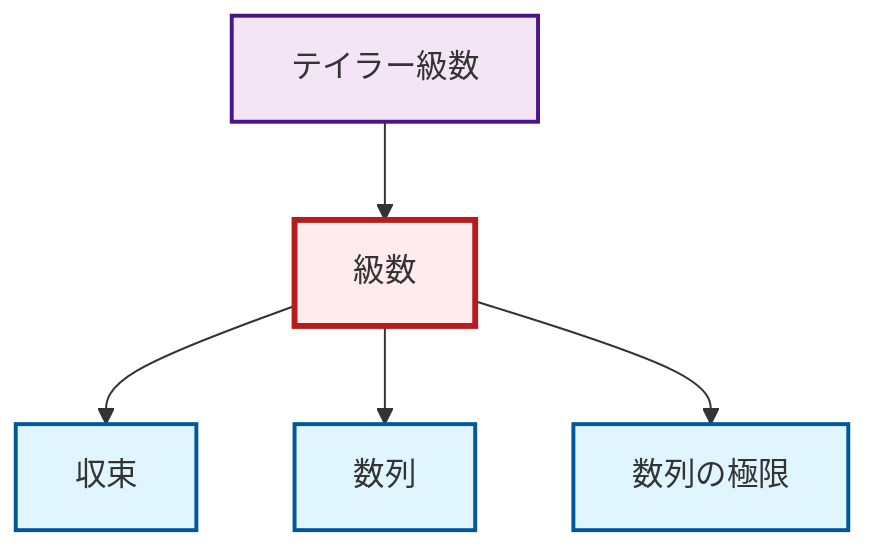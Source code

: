 graph TD
    classDef definition fill:#e1f5fe,stroke:#01579b,stroke-width:2px
    classDef theorem fill:#f3e5f5,stroke:#4a148c,stroke-width:2px
    classDef axiom fill:#fff3e0,stroke:#e65100,stroke-width:2px
    classDef example fill:#e8f5e9,stroke:#1b5e20,stroke-width:2px
    classDef current fill:#ffebee,stroke:#b71c1c,stroke-width:3px
    def-sequence["数列"]:::definition
    def-series["級数"]:::definition
    def-limit["数列の極限"]:::definition
    def-convergence["収束"]:::definition
    thm-taylor-series["テイラー級数"]:::theorem
    def-series --> def-convergence
    def-series --> def-sequence
    def-series --> def-limit
    thm-taylor-series --> def-series
    class def-series current